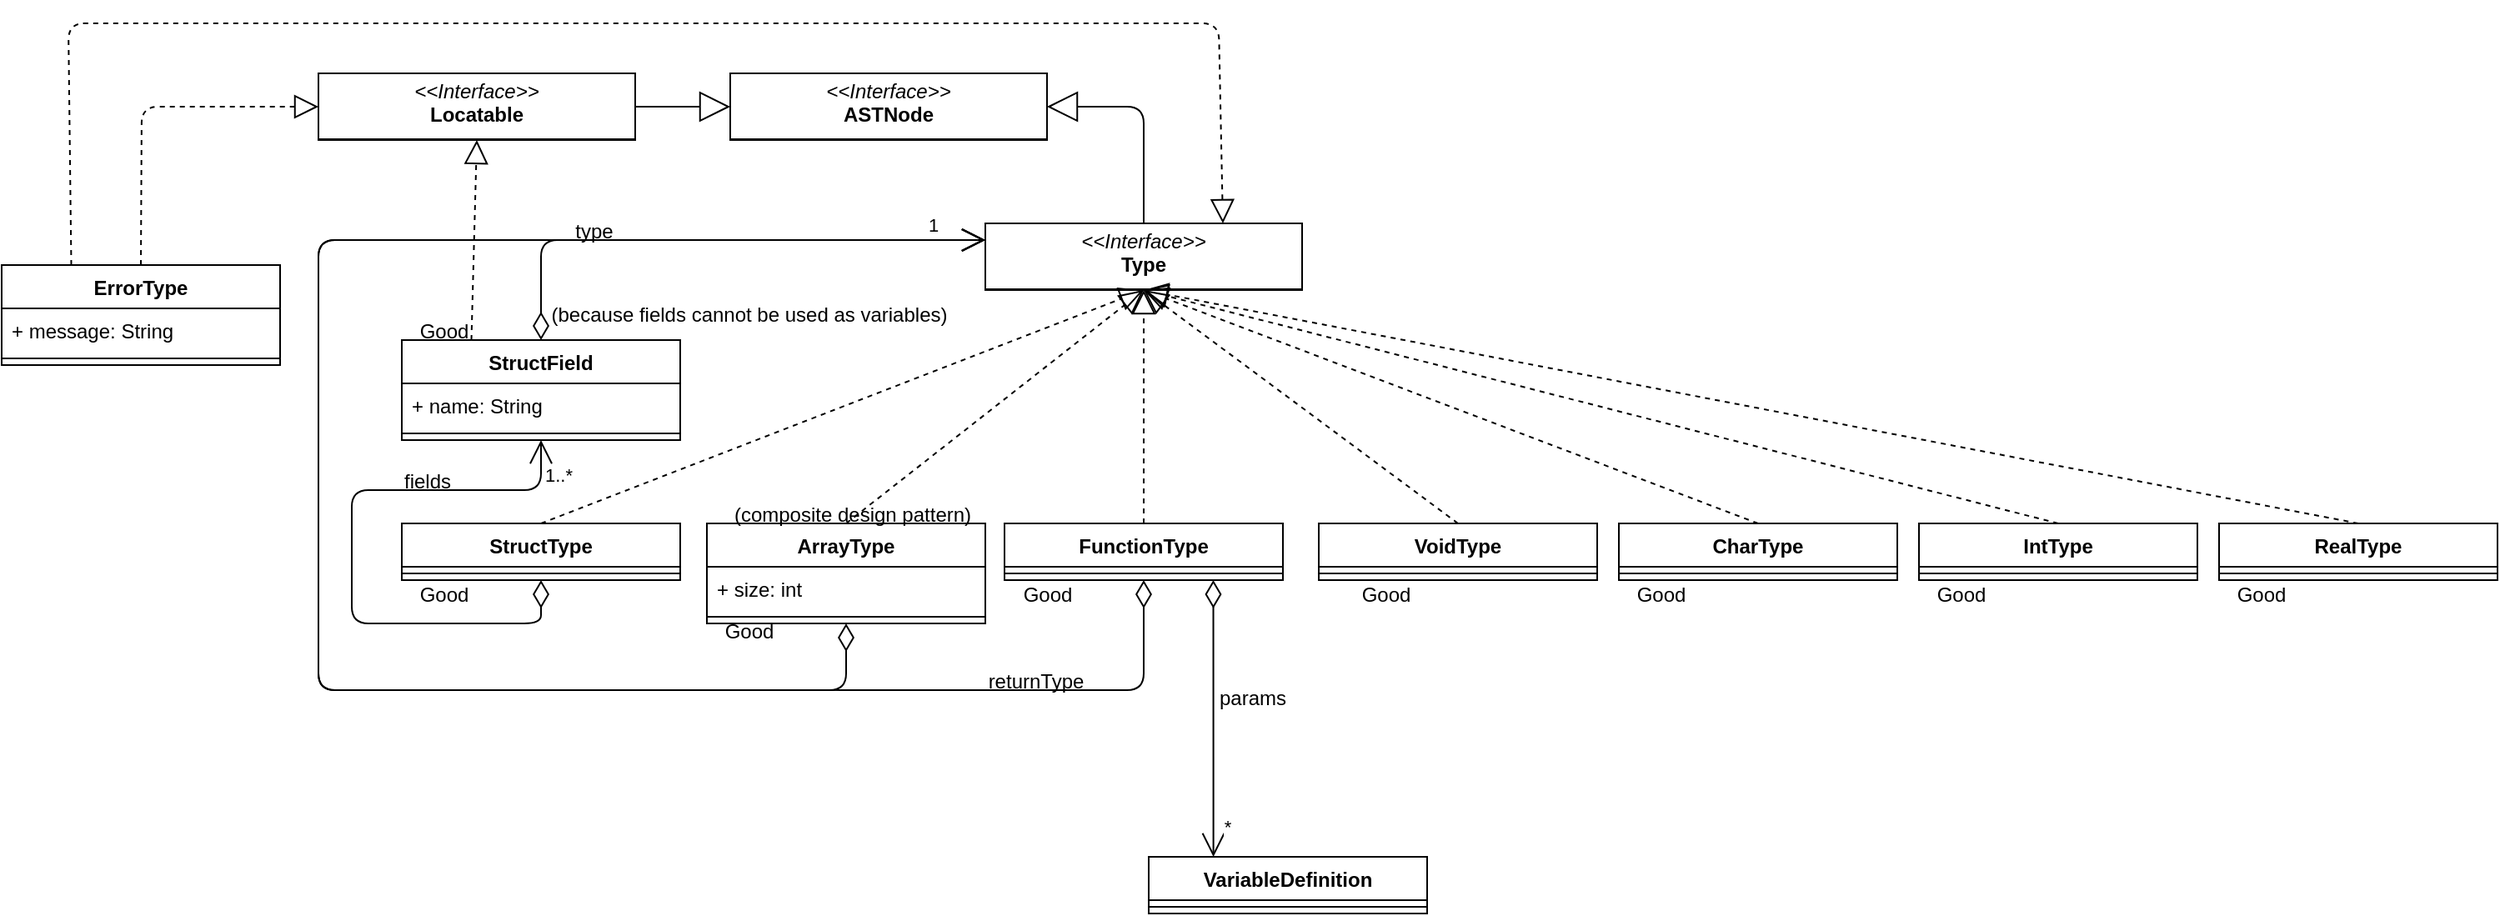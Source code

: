 <mxfile version="27.0.1">
  <diagram id="vZv2f6N4h2fVlUgS8-mH" name="Page-1">
    <mxGraphModel dx="2124" dy="618" grid="1" gridSize="10" guides="1" tooltips="1" connect="1" arrows="1" fold="1" page="1" pageScale="1" pageWidth="827" pageHeight="1169" math="0" shadow="0">
      <root>
        <mxCell id="0" />
        <mxCell id="1" parent="0" />
        <mxCell id="qDmh4E7eHORQxxPNip07-1" value="&lt;p style=&quot;margin:0px;margin-top:4px;text-align:center;&quot;&gt;&lt;i&gt;&amp;lt;&amp;lt;Interface&amp;gt;&amp;gt;&lt;/i&gt;&lt;br&gt;&lt;b&gt;Type&lt;/b&gt;&lt;/p&gt;&lt;hr size=&quot;1&quot; style=&quot;border-style:solid;&quot;&gt;&lt;p style=&quot;margin:0px;margin-left:4px;&quot;&gt;&lt;br&gt;&lt;/p&gt;" style="verticalAlign=top;align=left;overflow=fill;html=1;whiteSpace=wrap;" parent="1" vertex="1">
          <mxGeometry x="340" y="160" width="190" height="40" as="geometry" />
        </mxCell>
        <mxCell id="m8TIpPy7Mk842vxSw2Hj-17" value="ArrayType" style="swimlane;fontStyle=1;align=center;verticalAlign=top;childLayout=stackLayout;horizontal=1;startSize=26;horizontalStack=0;resizeParent=1;resizeParentMax=0;resizeLast=0;collapsible=1;marginBottom=0;" parent="1" vertex="1">
          <mxGeometry x="173" y="340" width="167" height="60" as="geometry" />
        </mxCell>
        <mxCell id="t9cNxtIbSkjLACaHrAch-34" value="+ size: int" style="text;strokeColor=none;fillColor=none;align=left;verticalAlign=top;spacingLeft=4;spacingRight=4;overflow=hidden;rotatable=0;points=[[0,0.5],[1,0.5]];portConstraint=eastwest;" parent="m8TIpPy7Mk842vxSw2Hj-17" vertex="1">
          <mxGeometry y="26" width="167" height="26" as="geometry" />
        </mxCell>
        <mxCell id="m8TIpPy7Mk842vxSw2Hj-19" value="" style="line;strokeWidth=1;fillColor=none;align=left;verticalAlign=middle;spacingTop=-1;spacingLeft=3;spacingRight=3;rotatable=0;labelPosition=right;points=[];portConstraint=eastwest;" parent="m8TIpPy7Mk842vxSw2Hj-17" vertex="1">
          <mxGeometry y="52" width="167" height="8" as="geometry" />
        </mxCell>
        <mxCell id="m8TIpPy7Mk842vxSw2Hj-21" value="FunctionType" style="swimlane;fontStyle=1;align=center;verticalAlign=top;childLayout=stackLayout;horizontal=1;startSize=26;horizontalStack=0;resizeParent=1;resizeParentMax=0;resizeLast=0;collapsible=1;marginBottom=0;" parent="1" vertex="1">
          <mxGeometry x="351.5" y="340" width="167" height="34" as="geometry" />
        </mxCell>
        <mxCell id="m8TIpPy7Mk842vxSw2Hj-23" value="" style="line;strokeWidth=1;fillColor=none;align=left;verticalAlign=middle;spacingTop=-1;spacingLeft=3;spacingRight=3;rotatable=0;labelPosition=right;points=[];portConstraint=eastwest;" parent="m8TIpPy7Mk842vxSw2Hj-21" vertex="1">
          <mxGeometry y="26" width="167" height="8" as="geometry" />
        </mxCell>
        <mxCell id="m8TIpPy7Mk842vxSw2Hj-24" value="StructType" style="swimlane;fontStyle=1;align=center;verticalAlign=top;childLayout=stackLayout;horizontal=1;startSize=26;horizontalStack=0;resizeParent=1;resizeParentMax=0;resizeLast=0;collapsible=1;marginBottom=0;" parent="1" vertex="1">
          <mxGeometry x="-10" y="340" width="167" height="34" as="geometry" />
        </mxCell>
        <mxCell id="m8TIpPy7Mk842vxSw2Hj-26" value="" style="line;strokeWidth=1;fillColor=none;align=left;verticalAlign=middle;spacingTop=-1;spacingLeft=3;spacingRight=3;rotatable=0;labelPosition=right;points=[];portConstraint=eastwest;" parent="m8TIpPy7Mk842vxSw2Hj-24" vertex="1">
          <mxGeometry y="26" width="167" height="8" as="geometry" />
        </mxCell>
        <mxCell id="m8TIpPy7Mk842vxSw2Hj-27" value="1..*" style="endArrow=open;html=1;endSize=12;startArrow=diamondThin;startSize=14;startFill=0;edgeStyle=orthogonalEdgeStyle;align=left;verticalAlign=bottom;exitX=0.5;exitY=1;exitDx=0;exitDy=0;entryX=0.5;entryY=1;entryDx=0;entryDy=0;" parent="1" source="m8TIpPy7Mk842vxSw2Hj-24" target="t9cNxtIbSkjLACaHrAch-37" edge="1">
          <mxGeometry x="0.835" relative="1" as="geometry">
            <mxPoint x="110" y="480" as="sourcePoint" />
            <mxPoint x="270" y="480" as="targetPoint" />
            <mxPoint as="offset" />
            <Array as="points">
              <mxPoint x="74" y="400" />
              <mxPoint x="-40" y="400" />
              <mxPoint x="-40" y="320" />
              <mxPoint x="74" y="320" />
            </Array>
          </mxGeometry>
        </mxCell>
        <mxCell id="m8TIpPy7Mk842vxSw2Hj-31" value="" style="endArrow=block;dashed=1;endFill=0;endSize=12;html=1;entryX=0.5;entryY=1;entryDx=0;entryDy=0;exitX=0.5;exitY=0;exitDx=0;exitDy=0;" parent="1" source="m8TIpPy7Mk842vxSw2Hj-24" target="qDmh4E7eHORQxxPNip07-1" edge="1">
          <mxGeometry width="160" relative="1" as="geometry">
            <mxPoint x="180" y="240" as="sourcePoint" />
            <mxPoint x="340" y="240" as="targetPoint" />
          </mxGeometry>
        </mxCell>
        <mxCell id="m8TIpPy7Mk842vxSw2Hj-33" value="" style="endArrow=block;dashed=1;endFill=0;endSize=12;html=1;entryX=0.5;entryY=1;entryDx=0;entryDy=0;exitX=0.5;exitY=0;exitDx=0;exitDy=0;" parent="1" source="m8TIpPy7Mk842vxSw2Hj-17" target="qDmh4E7eHORQxxPNip07-1" edge="1">
          <mxGeometry width="160" relative="1" as="geometry">
            <mxPoint x="624" y="350" as="sourcePoint" />
            <mxPoint x="445" y="210" as="targetPoint" />
          </mxGeometry>
        </mxCell>
        <mxCell id="m8TIpPy7Mk842vxSw2Hj-34" value="" style="endArrow=block;dashed=1;endFill=0;endSize=12;html=1;exitX=0.5;exitY=0;exitDx=0;exitDy=0;entryX=0.5;entryY=1;entryDx=0;entryDy=0;" parent="1" source="m8TIpPy7Mk842vxSw2Hj-21" target="qDmh4E7eHORQxxPNip07-1" edge="1">
          <mxGeometry width="160" relative="1" as="geometry">
            <mxPoint x="445" y="350" as="sourcePoint" />
            <mxPoint x="445" y="210" as="targetPoint" />
          </mxGeometry>
        </mxCell>
        <mxCell id="m8TIpPy7Mk842vxSw2Hj-36" value="1" style="endArrow=open;html=1;endSize=12;startArrow=diamondThin;startSize=14;startFill=0;edgeStyle=orthogonalEdgeStyle;align=left;verticalAlign=bottom;exitX=0.5;exitY=1;exitDx=0;exitDy=0;entryX=0;entryY=0.25;entryDx=0;entryDy=0;" parent="1" source="m8TIpPy7Mk842vxSw2Hj-17" target="qDmh4E7eHORQxxPNip07-1" edge="1">
          <mxGeometry x="0.929" relative="1" as="geometry">
            <mxPoint x="84" y="384" as="sourcePoint" />
            <mxPoint x="90" y="460" as="targetPoint" />
            <mxPoint as="offset" />
            <Array as="points">
              <mxPoint x="256" y="440" />
              <mxPoint x="-60" y="440" />
              <mxPoint x="-60" y="170" />
            </Array>
          </mxGeometry>
        </mxCell>
        <mxCell id="m8TIpPy7Mk842vxSw2Hj-38" value="" style="endArrow=open;html=1;endSize=12;startArrow=diamondThin;startSize=14;startFill=0;edgeStyle=orthogonalEdgeStyle;align=left;verticalAlign=bottom;exitX=0.5;exitY=1;exitDx=0;exitDy=0;" parent="1" source="m8TIpPy7Mk842vxSw2Hj-21" edge="1">
          <mxGeometry x="0.803" relative="1" as="geometry">
            <mxPoint x="445" y="384" as="sourcePoint" />
            <mxPoint x="340" y="170" as="targetPoint" />
            <mxPoint as="offset" />
            <Array as="points">
              <mxPoint x="435" y="440" />
              <mxPoint x="-60" y="440" />
              <mxPoint x="-60" y="170" />
            </Array>
          </mxGeometry>
        </mxCell>
        <mxCell id="m8TIpPy7Mk842vxSw2Hj-39" value="&lt;p style=&quot;margin:0px;margin-top:4px;text-align:center;&quot;&gt;&lt;i&gt;&amp;lt;&amp;lt;Interface&amp;gt;&amp;gt;&lt;/i&gt;&lt;br&gt;&lt;b&gt;ASTNode&lt;/b&gt;&lt;/p&gt;&lt;hr size=&quot;1&quot; style=&quot;border-style:solid;&quot;&gt;&lt;p style=&quot;margin:0px;margin-left:4px;&quot;&gt;&lt;br&gt;&lt;/p&gt;" style="verticalAlign=top;align=left;overflow=fill;html=1;whiteSpace=wrap;" parent="1" vertex="1">
          <mxGeometry x="187" y="70" width="190" height="40" as="geometry" />
        </mxCell>
        <mxCell id="m8TIpPy7Mk842vxSw2Hj-43" value="" style="endArrow=block;endSize=16;endFill=0;html=1;entryX=1;entryY=0.5;entryDx=0;entryDy=0;exitX=0.5;exitY=0;exitDx=0;exitDy=0;" parent="1" source="qDmh4E7eHORQxxPNip07-1" target="m8TIpPy7Mk842vxSw2Hj-39" edge="1">
          <mxGeometry width="160" relative="1" as="geometry">
            <mxPoint x="556.5" y="30" as="sourcePoint" />
            <mxPoint x="377" y="90" as="targetPoint" />
            <Array as="points">
              <mxPoint x="435" y="90" />
            </Array>
          </mxGeometry>
        </mxCell>
        <mxCell id="t9cNxtIbSkjLACaHrAch-2" value="CharType" style="swimlane;fontStyle=1;align=center;verticalAlign=top;childLayout=stackLayout;horizontal=1;startSize=26;horizontalStack=0;resizeParent=1;resizeParentMax=0;resizeLast=0;collapsible=1;marginBottom=0;" parent="1" vertex="1">
          <mxGeometry x="720" y="340" width="167" height="34" as="geometry" />
        </mxCell>
        <mxCell id="t9cNxtIbSkjLACaHrAch-4" value="" style="line;strokeWidth=1;fillColor=none;align=left;verticalAlign=middle;spacingTop=-1;spacingLeft=3;spacingRight=3;rotatable=0;labelPosition=right;points=[];portConstraint=eastwest;" parent="t9cNxtIbSkjLACaHrAch-2" vertex="1">
          <mxGeometry y="26" width="167" height="8" as="geometry" />
        </mxCell>
        <mxCell id="t9cNxtIbSkjLACaHrAch-5" value="IntType" style="swimlane;fontStyle=1;align=center;verticalAlign=top;childLayout=stackLayout;horizontal=1;startSize=26;horizontalStack=0;resizeParent=1;resizeParentMax=0;resizeLast=0;collapsible=1;marginBottom=0;" parent="1" vertex="1">
          <mxGeometry x="900" y="340" width="167" height="34" as="geometry" />
        </mxCell>
        <mxCell id="t9cNxtIbSkjLACaHrAch-7" value="" style="line;strokeWidth=1;fillColor=none;align=left;verticalAlign=middle;spacingTop=-1;spacingLeft=3;spacingRight=3;rotatable=0;labelPosition=right;points=[];portConstraint=eastwest;" parent="t9cNxtIbSkjLACaHrAch-5" vertex="1">
          <mxGeometry y="26" width="167" height="8" as="geometry" />
        </mxCell>
        <mxCell id="t9cNxtIbSkjLACaHrAch-8" value="RealType" style="swimlane;fontStyle=1;align=center;verticalAlign=top;childLayout=stackLayout;horizontal=1;startSize=26;horizontalStack=0;resizeParent=1;resizeParentMax=0;resizeLast=0;collapsible=1;marginBottom=0;" parent="1" vertex="1">
          <mxGeometry x="1080" y="340" width="167" height="34" as="geometry" />
        </mxCell>
        <mxCell id="t9cNxtIbSkjLACaHrAch-10" value="" style="line;strokeWidth=1;fillColor=none;align=left;verticalAlign=middle;spacingTop=-1;spacingLeft=3;spacingRight=3;rotatable=0;labelPosition=right;points=[];portConstraint=eastwest;" parent="t9cNxtIbSkjLACaHrAch-8" vertex="1">
          <mxGeometry y="26" width="167" height="8" as="geometry" />
        </mxCell>
        <mxCell id="t9cNxtIbSkjLACaHrAch-14" value="" style="endArrow=block;dashed=1;endFill=0;endSize=12;html=1;entryX=0.5;entryY=1;entryDx=0;entryDy=0;exitX=0.5;exitY=0;exitDx=0;exitDy=0;" parent="1" source="t9cNxtIbSkjLACaHrAch-2" target="qDmh4E7eHORQxxPNip07-1" edge="1">
          <mxGeometry width="160" relative="1" as="geometry">
            <mxPoint x="624" y="350" as="sourcePoint" />
            <mxPoint x="445" y="210" as="targetPoint" />
          </mxGeometry>
        </mxCell>
        <mxCell id="t9cNxtIbSkjLACaHrAch-15" value="" style="endArrow=block;dashed=1;endFill=0;endSize=12;html=1;entryX=0.5;entryY=1;entryDx=0;entryDy=0;exitX=0.5;exitY=0;exitDx=0;exitDy=0;" parent="1" source="t9cNxtIbSkjLACaHrAch-5" target="qDmh4E7eHORQxxPNip07-1" edge="1">
          <mxGeometry width="160" relative="1" as="geometry">
            <mxPoint x="814" y="350" as="sourcePoint" />
            <mxPoint x="445" y="210" as="targetPoint" />
          </mxGeometry>
        </mxCell>
        <mxCell id="t9cNxtIbSkjLACaHrAch-16" value="" style="endArrow=block;dashed=1;endFill=0;endSize=12;html=1;entryX=0.5;entryY=1;entryDx=0;entryDy=0;exitX=0.5;exitY=0;exitDx=0;exitDy=0;" parent="1" source="t9cNxtIbSkjLACaHrAch-8" target="qDmh4E7eHORQxxPNip07-1" edge="1">
          <mxGeometry width="160" relative="1" as="geometry">
            <mxPoint x="994" y="350" as="sourcePoint" />
            <mxPoint x="445" y="210" as="targetPoint" />
          </mxGeometry>
        </mxCell>
        <mxCell id="t9cNxtIbSkjLACaHrAch-17" value="VoidType" style="swimlane;fontStyle=1;align=center;verticalAlign=top;childLayout=stackLayout;horizontal=1;startSize=26;horizontalStack=0;resizeParent=1;resizeParentMax=0;resizeLast=0;collapsible=1;marginBottom=0;" parent="1" vertex="1">
          <mxGeometry x="540" y="340" width="167" height="34" as="geometry" />
        </mxCell>
        <mxCell id="t9cNxtIbSkjLACaHrAch-18" value="" style="line;strokeWidth=1;fillColor=none;align=left;verticalAlign=middle;spacingTop=-1;spacingLeft=3;spacingRight=3;rotatable=0;labelPosition=right;points=[];portConstraint=eastwest;" parent="t9cNxtIbSkjLACaHrAch-17" vertex="1">
          <mxGeometry y="26" width="167" height="8" as="geometry" />
        </mxCell>
        <mxCell id="t9cNxtIbSkjLACaHrAch-20" value="" style="endArrow=block;dashed=1;endFill=0;endSize=12;html=1;entryX=0.5;entryY=1;entryDx=0;entryDy=0;exitX=0.5;exitY=0;exitDx=0;exitDy=0;" parent="1" source="t9cNxtIbSkjLACaHrAch-17" target="qDmh4E7eHORQxxPNip07-1" edge="1">
          <mxGeometry width="160" relative="1" as="geometry">
            <mxPoint x="814" y="350" as="sourcePoint" />
            <mxPoint x="445" y="210" as="targetPoint" />
          </mxGeometry>
        </mxCell>
        <mxCell id="t9cNxtIbSkjLACaHrAch-21" value="returnType" style="text;html=1;align=center;verticalAlign=middle;resizable=0;points=[];autosize=1;strokeColor=none;fillColor=none;" parent="1" vertex="1">
          <mxGeometry x="330" y="420" width="80" height="30" as="geometry" />
        </mxCell>
        <mxCell id="t9cNxtIbSkjLACaHrAch-22" value="Good" style="text;html=1;align=center;verticalAlign=middle;resizable=0;points=[];autosize=1;strokeColor=none;fillColor=none;" parent="1" vertex="1">
          <mxGeometry x="555" y="368" width="50" height="30" as="geometry" />
        </mxCell>
        <mxCell id="t9cNxtIbSkjLACaHrAch-23" value="Good" style="text;html=1;align=center;verticalAlign=middle;resizable=0;points=[];autosize=1;strokeColor=none;fillColor=none;" parent="1" vertex="1">
          <mxGeometry x="720" y="368" width="50" height="30" as="geometry" />
        </mxCell>
        <mxCell id="t9cNxtIbSkjLACaHrAch-24" value="Good" style="text;html=1;align=center;verticalAlign=middle;resizable=0;points=[];autosize=1;strokeColor=none;fillColor=none;" parent="1" vertex="1">
          <mxGeometry x="900" y="368" width="50" height="30" as="geometry" />
        </mxCell>
        <mxCell id="t9cNxtIbSkjLACaHrAch-25" value="Good" style="text;html=1;align=center;verticalAlign=middle;resizable=0;points=[];autosize=1;strokeColor=none;fillColor=none;" parent="1" vertex="1">
          <mxGeometry x="1080" y="368" width="50" height="30" as="geometry" />
        </mxCell>
        <mxCell id="t9cNxtIbSkjLACaHrAch-26" value="Good" style="text;html=1;align=center;verticalAlign=middle;resizable=0;points=[];autosize=1;strokeColor=none;fillColor=none;" parent="1" vertex="1">
          <mxGeometry x="351.5" y="368" width="50" height="30" as="geometry" />
        </mxCell>
        <mxCell id="t9cNxtIbSkjLACaHrAch-27" value="" style="endArrow=open;html=1;endSize=12;startArrow=diamondThin;startSize=14;startFill=0;edgeStyle=orthogonalEdgeStyle;align=left;verticalAlign=bottom;exitX=0.75;exitY=1;exitDx=0;exitDy=0;" parent="1" source="m8TIpPy7Mk842vxSw2Hj-21" target="t9cNxtIbSkjLACaHrAch-30" edge="1">
          <mxGeometry x="0.803" relative="1" as="geometry">
            <mxPoint x="445" y="380" as="sourcePoint" />
            <mxPoint x="460" y="510" as="targetPoint" />
            <mxPoint as="offset" />
            <Array as="points">
              <mxPoint x="477" y="490" />
              <mxPoint x="477" y="490" />
            </Array>
          </mxGeometry>
        </mxCell>
        <mxCell id="t9cNxtIbSkjLACaHrAch-28" value="*" style="edgeLabel;html=1;align=center;verticalAlign=middle;resizable=0;points=[];" parent="t9cNxtIbSkjLACaHrAch-27" connectable="0" vertex="1">
          <mxGeometry x="0.945" relative="1" as="geometry">
            <mxPoint x="8" y="-14" as="offset" />
          </mxGeometry>
        </mxCell>
        <mxCell id="t9cNxtIbSkjLACaHrAch-29" value="params" style="text;html=1;align=center;verticalAlign=middle;resizable=0;points=[];autosize=1;strokeColor=none;fillColor=none;" parent="1" vertex="1">
          <mxGeometry x="470" y="430" width="60" height="30" as="geometry" />
        </mxCell>
        <mxCell id="t9cNxtIbSkjLACaHrAch-30" value="VariableDefinition" style="swimlane;fontStyle=1;align=center;verticalAlign=top;childLayout=stackLayout;horizontal=1;startSize=26;horizontalStack=0;resizeParent=1;resizeParentMax=0;resizeLast=0;collapsible=1;marginBottom=0;" parent="1" vertex="1">
          <mxGeometry x="438" y="540" width="167" height="34" as="geometry" />
        </mxCell>
        <mxCell id="t9cNxtIbSkjLACaHrAch-31" value="" style="line;strokeWidth=1;fillColor=none;align=left;verticalAlign=middle;spacingTop=-1;spacingLeft=3;spacingRight=3;rotatable=0;labelPosition=right;points=[];portConstraint=eastwest;" parent="t9cNxtIbSkjLACaHrAch-30" vertex="1">
          <mxGeometry y="26" width="167" height="8" as="geometry" />
        </mxCell>
        <mxCell id="t9cNxtIbSkjLACaHrAch-33" value="type" style="text;html=1;align=center;verticalAlign=middle;resizable=0;points=[];autosize=1;strokeColor=none;fillColor=none;" parent="1" vertex="1">
          <mxGeometry x="80" y="150" width="50" height="30" as="geometry" />
        </mxCell>
        <mxCell id="t9cNxtIbSkjLACaHrAch-35" value="Good" style="text;html=1;align=center;verticalAlign=middle;resizable=0;points=[];autosize=1;strokeColor=none;fillColor=none;" parent="1" vertex="1">
          <mxGeometry x="173" y="390" width="50" height="30" as="geometry" />
        </mxCell>
        <mxCell id="t9cNxtIbSkjLACaHrAch-36" value="(composite design pattern)" style="text;html=1;align=center;verticalAlign=middle;resizable=0;points=[];autosize=1;strokeColor=none;fillColor=none;" parent="1" vertex="1">
          <mxGeometry x="175" y="320" width="170" height="30" as="geometry" />
        </mxCell>
        <mxCell id="t9cNxtIbSkjLACaHrAch-37" value="StructField" style="swimlane;fontStyle=1;align=center;verticalAlign=top;childLayout=stackLayout;horizontal=1;startSize=26;horizontalStack=0;resizeParent=1;resizeParentMax=0;resizeLast=0;collapsible=1;marginBottom=0;" parent="1" vertex="1">
          <mxGeometry x="-10" y="230" width="167" height="60" as="geometry" />
        </mxCell>
        <mxCell id="t9cNxtIbSkjLACaHrAch-40" value="+ name: String" style="text;strokeColor=none;fillColor=none;align=left;verticalAlign=top;spacingLeft=4;spacingRight=4;overflow=hidden;rotatable=0;points=[[0,0.5],[1,0.5]];portConstraint=eastwest;" parent="t9cNxtIbSkjLACaHrAch-37" vertex="1">
          <mxGeometry y="26" width="167" height="26" as="geometry" />
        </mxCell>
        <mxCell id="t9cNxtIbSkjLACaHrAch-38" value="" style="line;strokeWidth=1;fillColor=none;align=left;verticalAlign=middle;spacingTop=-1;spacingLeft=3;spacingRight=3;rotatable=0;labelPosition=right;points=[];portConstraint=eastwest;" parent="t9cNxtIbSkjLACaHrAch-37" vertex="1">
          <mxGeometry y="52" width="167" height="8" as="geometry" />
        </mxCell>
        <mxCell id="t9cNxtIbSkjLACaHrAch-42" value="" style="endArrow=open;html=1;endSize=12;startArrow=diamondThin;startSize=14;startFill=0;edgeStyle=orthogonalEdgeStyle;align=left;verticalAlign=bottom;exitX=0.5;exitY=0;exitDx=0;exitDy=0;entryX=0;entryY=0.25;entryDx=0;entryDy=0;" parent="1" source="t9cNxtIbSkjLACaHrAch-37" target="qDmh4E7eHORQxxPNip07-1" edge="1">
          <mxGeometry x="0.929" relative="1" as="geometry">
            <mxPoint x="266" y="410" as="sourcePoint" />
            <mxPoint x="350" y="180" as="targetPoint" />
            <mxPoint as="offset" />
            <Array as="points">
              <mxPoint x="74" y="170" />
            </Array>
          </mxGeometry>
        </mxCell>
        <mxCell id="t9cNxtIbSkjLACaHrAch-44" value="fields" style="text;html=1;align=center;verticalAlign=middle;resizable=0;points=[];autosize=1;strokeColor=none;fillColor=none;" parent="1" vertex="1">
          <mxGeometry x="-20" y="300" width="50" height="30" as="geometry" />
        </mxCell>
        <mxCell id="t9cNxtIbSkjLACaHrAch-45" value="Good" style="text;html=1;align=center;verticalAlign=middle;resizable=0;points=[];autosize=1;strokeColor=none;fillColor=none;" parent="1" vertex="1">
          <mxGeometry x="-10" y="368" width="50" height="30" as="geometry" />
        </mxCell>
        <mxCell id="t9cNxtIbSkjLACaHrAch-46" value="(because fields cannot be used as variables)" style="text;html=1;align=center;verticalAlign=middle;resizable=0;points=[];autosize=1;strokeColor=none;fillColor=none;" parent="1" vertex="1">
          <mxGeometry x="68" y="200" width="260" height="30" as="geometry" />
        </mxCell>
        <mxCell id="t9cNxtIbSkjLACaHrAch-47" value="Good" style="text;html=1;align=center;verticalAlign=middle;resizable=0;points=[];autosize=1;strokeColor=none;fillColor=none;" parent="1" vertex="1">
          <mxGeometry x="-10" y="210" width="50" height="30" as="geometry" />
        </mxCell>
        <mxCell id="m72kVHN5zDNY4WgHaptw-1" value="" style="endArrow=block;dashed=1;endFill=0;endSize=12;html=1;entryX=0.5;entryY=1;entryDx=0;entryDy=0;exitX=0.25;exitY=0;exitDx=0;exitDy=0;" parent="1" source="t9cNxtIbSkjLACaHrAch-37" target="-eF9CU0uhBX0I5U3lx1r-1" edge="1">
          <mxGeometry width="160" relative="1" as="geometry">
            <mxPoint x="84" y="350" as="sourcePoint" />
            <mxPoint x="445" y="210" as="targetPoint" />
            <Array as="points" />
          </mxGeometry>
        </mxCell>
        <mxCell id="-eF9CU0uhBX0I5U3lx1r-1" value="&lt;p style=&quot;margin:0px;margin-top:4px;text-align:center;&quot;&gt;&lt;i&gt;&amp;lt;&amp;lt;Interface&amp;gt;&amp;gt;&lt;/i&gt;&lt;br&gt;&lt;b&gt;Locatable&lt;/b&gt;&lt;/p&gt;&lt;hr size=&quot;1&quot; style=&quot;border-style:solid;&quot;&gt;&lt;p style=&quot;margin:0px;margin-left:4px;&quot;&gt;&lt;br&gt;&lt;/p&gt;" style="verticalAlign=top;align=left;overflow=fill;html=1;whiteSpace=wrap;" parent="1" vertex="1">
          <mxGeometry x="-60" y="70" width="190" height="40" as="geometry" />
        </mxCell>
        <mxCell id="-eF9CU0uhBX0I5U3lx1r-2" value="" style="endArrow=block;endSize=16;endFill=0;html=1;entryX=0;entryY=0.5;entryDx=0;entryDy=0;exitX=1;exitY=0.5;exitDx=0;exitDy=0;" parent="1" source="-eF9CU0uhBX0I5U3lx1r-1" target="m8TIpPy7Mk842vxSw2Hj-39" edge="1">
          <mxGeometry width="160" relative="1" as="geometry">
            <mxPoint x="445" y="170" as="sourcePoint" />
            <mxPoint x="387" y="100" as="targetPoint" />
            <Array as="points" />
          </mxGeometry>
        </mxCell>
        <mxCell id="ZtbF2OPu_4OljK88tP8F-1" value="ErrorType" style="swimlane;fontStyle=1;align=center;verticalAlign=top;childLayout=stackLayout;horizontal=1;startSize=26;horizontalStack=0;resizeParent=1;resizeParentMax=0;resizeLast=0;collapsible=1;marginBottom=0;" vertex="1" parent="1">
          <mxGeometry x="-250" y="185" width="167" height="60" as="geometry" />
        </mxCell>
        <mxCell id="ZtbF2OPu_4OljK88tP8F-2" value="+ message: String" style="text;strokeColor=none;fillColor=none;align=left;verticalAlign=top;spacingLeft=4;spacingRight=4;overflow=hidden;rotatable=0;points=[[0,0.5],[1,0.5]];portConstraint=eastwest;" vertex="1" parent="ZtbF2OPu_4OljK88tP8F-1">
          <mxGeometry y="26" width="167" height="26" as="geometry" />
        </mxCell>
        <mxCell id="ZtbF2OPu_4OljK88tP8F-3" value="" style="line;strokeWidth=1;fillColor=none;align=left;verticalAlign=middle;spacingTop=-1;spacingLeft=3;spacingRight=3;rotatable=0;labelPosition=right;points=[];portConstraint=eastwest;" vertex="1" parent="ZtbF2OPu_4OljK88tP8F-1">
          <mxGeometry y="52" width="167" height="8" as="geometry" />
        </mxCell>
        <mxCell id="ZtbF2OPu_4OljK88tP8F-4" value="" style="endArrow=block;dashed=1;endFill=0;endSize=12;html=1;exitX=0.5;exitY=0;exitDx=0;exitDy=0;entryX=0;entryY=0.5;entryDx=0;entryDy=0;" edge="1" parent="1" source="ZtbF2OPu_4OljK88tP8F-1" target="-eF9CU0uhBX0I5U3lx1r-1">
          <mxGeometry width="160" relative="1" as="geometry">
            <mxPoint x="42" y="240" as="sourcePoint" />
            <mxPoint x="40" y="110" as="targetPoint" />
            <Array as="points">
              <mxPoint x="-166" y="90" />
            </Array>
          </mxGeometry>
        </mxCell>
        <mxCell id="ZtbF2OPu_4OljK88tP8F-6" value="" style="endArrow=block;dashed=1;endFill=0;endSize=12;html=1;entryX=0.75;entryY=0;entryDx=0;entryDy=0;exitX=0.25;exitY=0;exitDx=0;exitDy=0;" edge="1" parent="1" source="ZtbF2OPu_4OljK88tP8F-1" target="qDmh4E7eHORQxxPNip07-1">
          <mxGeometry width="160" relative="1" as="geometry">
            <mxPoint x="-150" y="350" as="sourcePoint" />
            <mxPoint x="445" y="210" as="targetPoint" />
            <Array as="points">
              <mxPoint x="-210" y="40" />
              <mxPoint x="480" y="40" />
            </Array>
          </mxGeometry>
        </mxCell>
      </root>
    </mxGraphModel>
  </diagram>
</mxfile>
